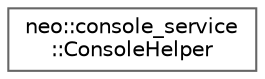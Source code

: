 digraph "Graphical Class Hierarchy"
{
 // LATEX_PDF_SIZE
  bgcolor="transparent";
  edge [fontname=Helvetica,fontsize=10,labelfontname=Helvetica,labelfontsize=10];
  node [fontname=Helvetica,fontsize=10,shape=box,height=0.2,width=0.4];
  rankdir="LR";
  Node0 [id="Node000000",label="neo::console_service\l::ConsoleHelper",height=0.2,width=0.4,color="grey40", fillcolor="white", style="filled",URL="$classneo_1_1console__service_1_1_console_helper.html",tooltip="Helper class for console operations."];
}
